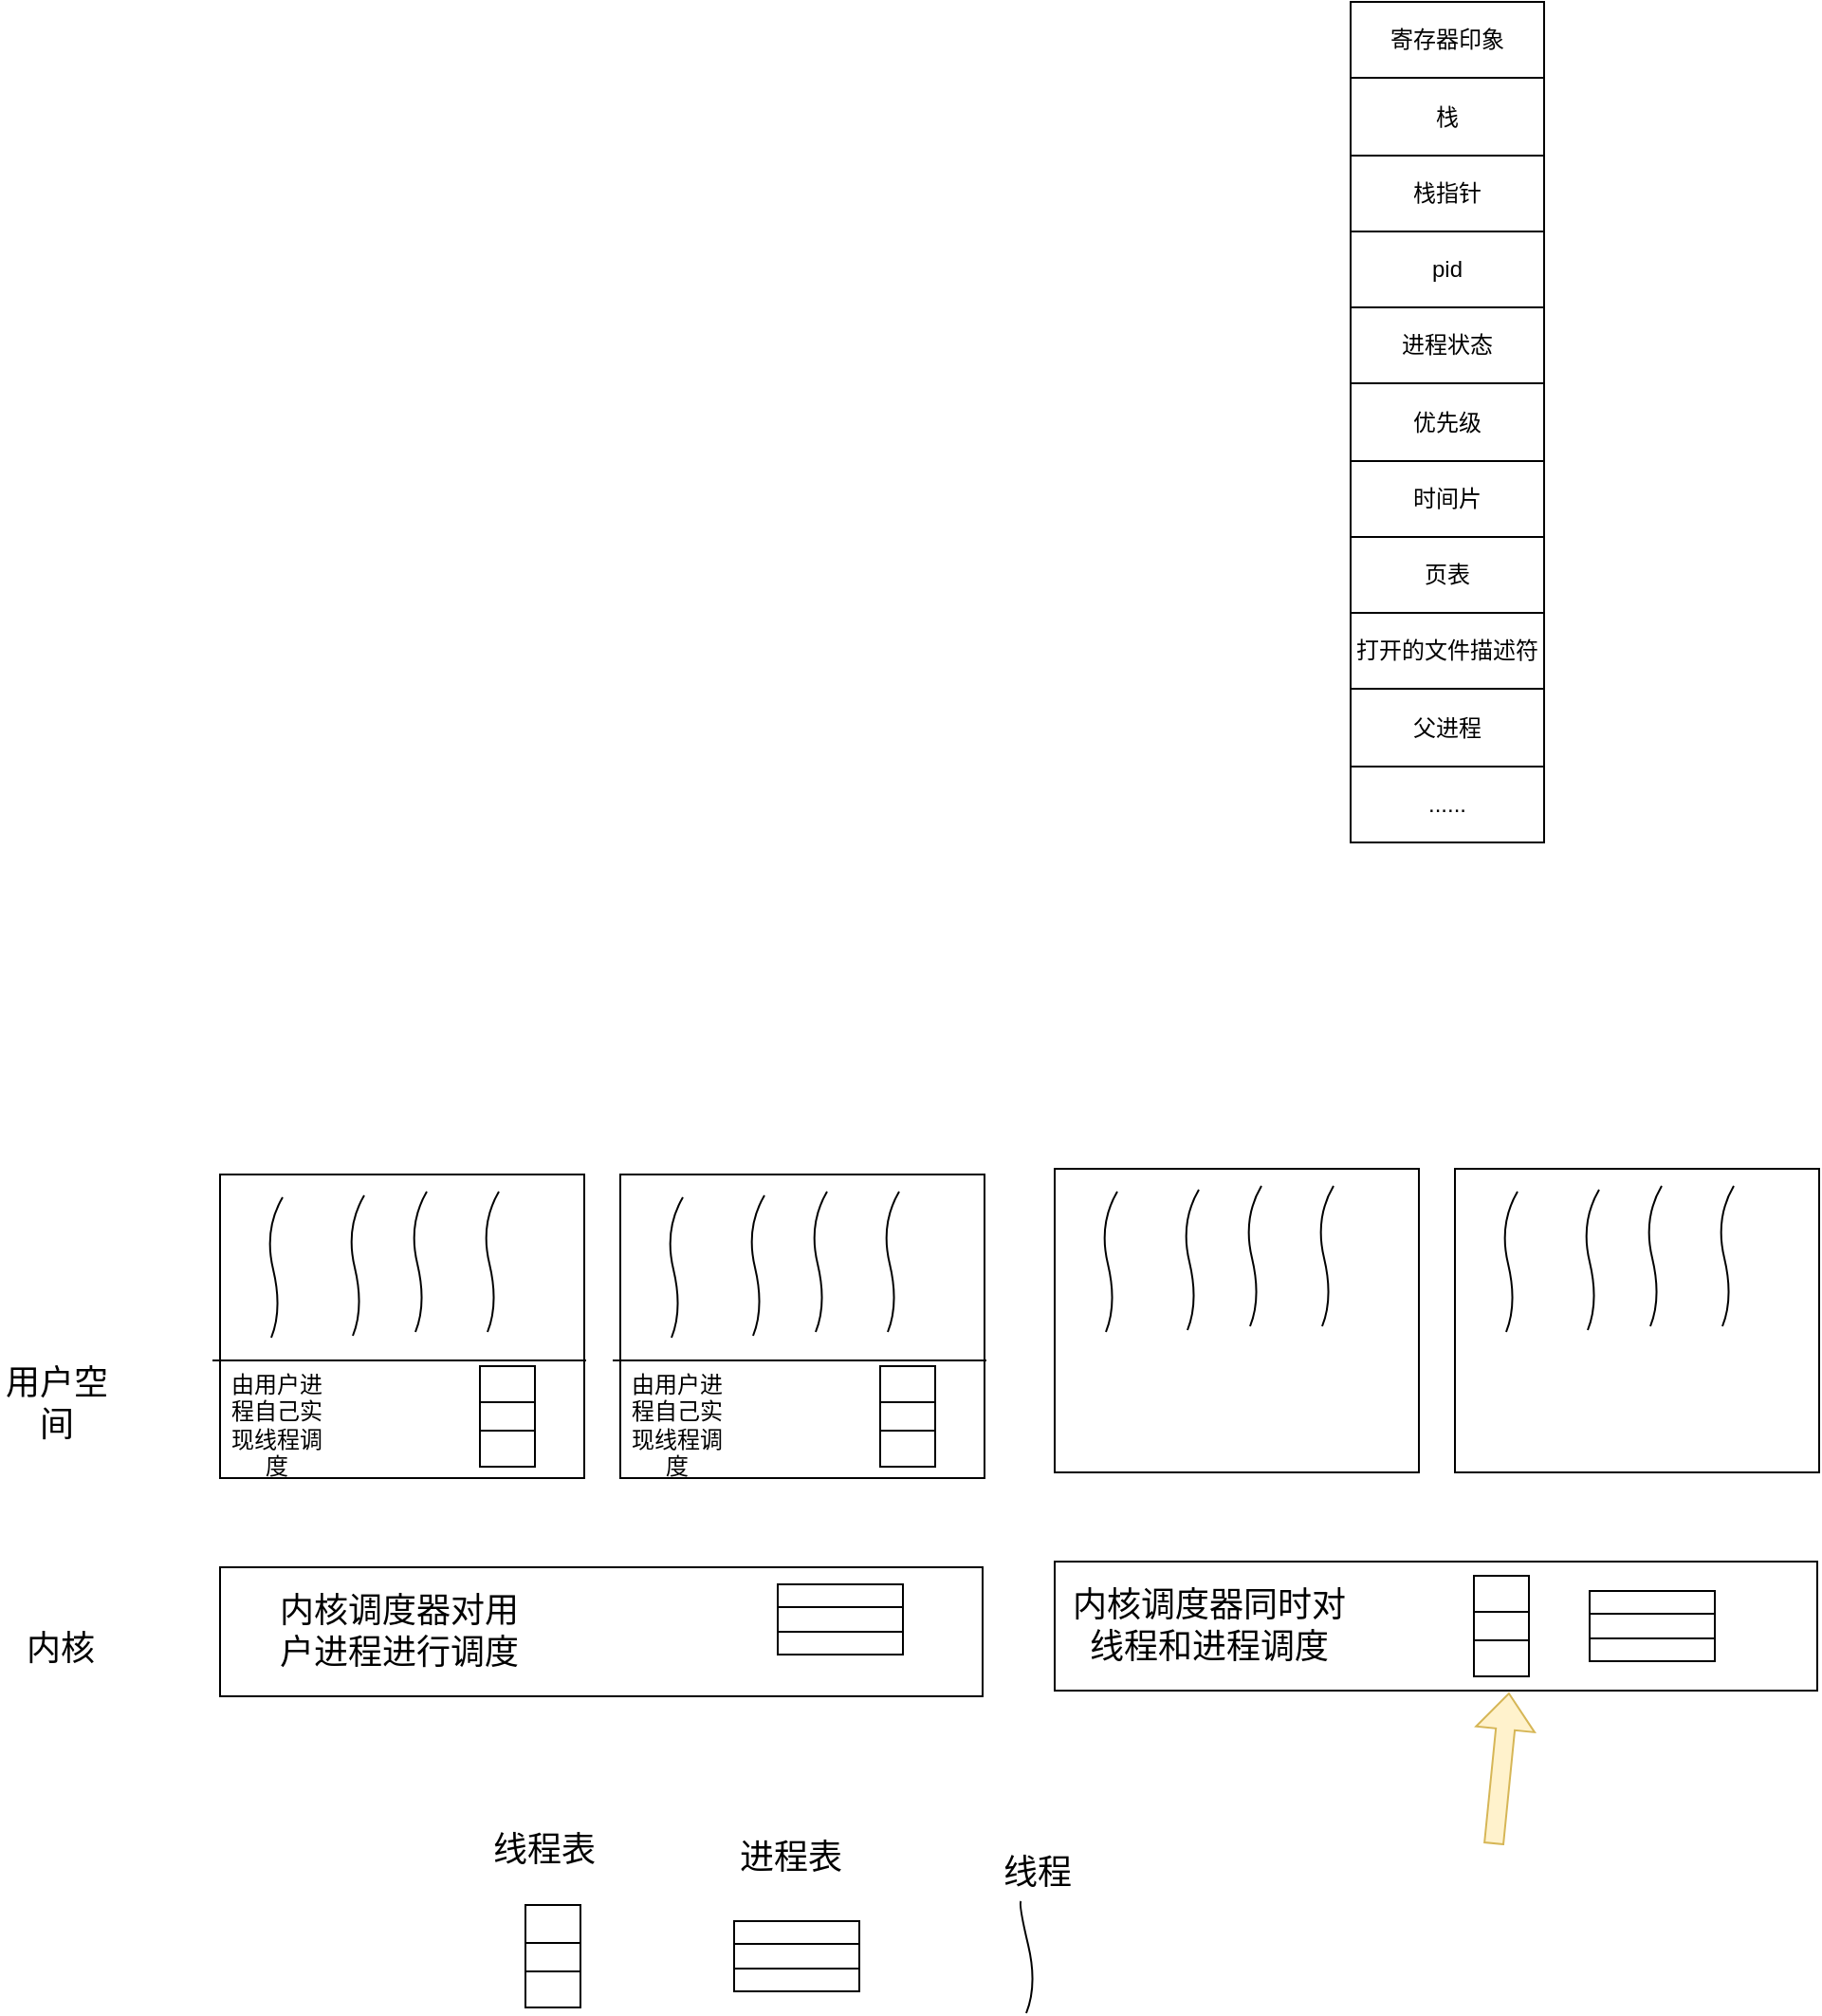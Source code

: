 <mxfile version="18.0.1" type="github">
  <diagram id="lRPkM05fjYoQ5o-PED4z" name="Page-1">
    <mxGraphModel dx="1260" dy="1273" grid="0" gridSize="10" guides="1" tooltips="1" connect="1" arrows="1" fold="1" page="0" pageScale="1" pageWidth="827" pageHeight="1169" math="0" shadow="0">
      <root>
        <mxCell id="0" />
        <mxCell id="1" parent="0" />
        <mxCell id="RyzZUg8OiSw5kfhimH24-1" value="" style="shape=table;startSize=0;container=1;collapsible=0;childLayout=tableLayout;" vertex="1" parent="1">
          <mxGeometry x="626" y="-462" width="102" height="443" as="geometry" />
        </mxCell>
        <mxCell id="RyzZUg8OiSw5kfhimH24-2" value="" style="shape=tableRow;horizontal=0;startSize=0;swimlaneHead=0;swimlaneBody=0;top=0;left=0;bottom=0;right=0;collapsible=0;dropTarget=0;fillColor=none;points=[[0,0.5],[1,0.5]];portConstraint=eastwest;" vertex="1" parent="RyzZUg8OiSw5kfhimH24-1">
          <mxGeometry width="102" height="40" as="geometry" />
        </mxCell>
        <mxCell id="RyzZUg8OiSw5kfhimH24-3" value="寄存器印象" style="shape=partialRectangle;html=1;whiteSpace=wrap;connectable=0;overflow=hidden;fillColor=none;top=0;left=0;bottom=0;right=0;pointerEvents=1;" vertex="1" parent="RyzZUg8OiSw5kfhimH24-2">
          <mxGeometry width="102" height="40" as="geometry">
            <mxRectangle width="102" height="40" as="alternateBounds" />
          </mxGeometry>
        </mxCell>
        <mxCell id="RyzZUg8OiSw5kfhimH24-4" value="" style="shape=tableRow;horizontal=0;startSize=0;swimlaneHead=0;swimlaneBody=0;top=0;left=0;bottom=0;right=0;collapsible=0;dropTarget=0;fillColor=none;points=[[0,0.5],[1,0.5]];portConstraint=eastwest;" vertex="1" parent="RyzZUg8OiSw5kfhimH24-1">
          <mxGeometry y="40" width="102" height="41" as="geometry" />
        </mxCell>
        <mxCell id="RyzZUg8OiSw5kfhimH24-5" value="栈" style="shape=partialRectangle;html=1;whiteSpace=wrap;connectable=0;overflow=hidden;fillColor=none;top=0;left=0;bottom=0;right=0;pointerEvents=1;" vertex="1" parent="RyzZUg8OiSw5kfhimH24-4">
          <mxGeometry width="102" height="41" as="geometry">
            <mxRectangle width="102" height="41" as="alternateBounds" />
          </mxGeometry>
        </mxCell>
        <mxCell id="RyzZUg8OiSw5kfhimH24-6" value="" style="shape=tableRow;horizontal=0;startSize=0;swimlaneHead=0;swimlaneBody=0;top=0;left=0;bottom=0;right=0;collapsible=0;dropTarget=0;fillColor=none;points=[[0,0.5],[1,0.5]];portConstraint=eastwest;" vertex="1" parent="RyzZUg8OiSw5kfhimH24-1">
          <mxGeometry y="81" width="102" height="40" as="geometry" />
        </mxCell>
        <mxCell id="RyzZUg8OiSw5kfhimH24-7" value="栈指针" style="shape=partialRectangle;html=1;whiteSpace=wrap;connectable=0;overflow=hidden;fillColor=none;top=0;left=0;bottom=0;right=0;pointerEvents=1;" vertex="1" parent="RyzZUg8OiSw5kfhimH24-6">
          <mxGeometry width="102" height="40" as="geometry">
            <mxRectangle width="102" height="40" as="alternateBounds" />
          </mxGeometry>
        </mxCell>
        <mxCell id="RyzZUg8OiSw5kfhimH24-8" value="" style="shape=tableRow;horizontal=0;startSize=0;swimlaneHead=0;swimlaneBody=0;top=0;left=0;bottom=0;right=0;collapsible=0;dropTarget=0;fillColor=none;points=[[0,0.5],[1,0.5]];portConstraint=eastwest;" vertex="1" parent="RyzZUg8OiSw5kfhimH24-1">
          <mxGeometry y="121" width="102" height="40" as="geometry" />
        </mxCell>
        <mxCell id="RyzZUg8OiSw5kfhimH24-9" value="pid" style="shape=partialRectangle;html=1;whiteSpace=wrap;connectable=0;overflow=hidden;fillColor=none;top=0;left=0;bottom=0;right=0;pointerEvents=1;" vertex="1" parent="RyzZUg8OiSw5kfhimH24-8">
          <mxGeometry width="102" height="40" as="geometry">
            <mxRectangle width="102" height="40" as="alternateBounds" />
          </mxGeometry>
        </mxCell>
        <mxCell id="RyzZUg8OiSw5kfhimH24-10" value="" style="shape=tableRow;horizontal=0;startSize=0;swimlaneHead=0;swimlaneBody=0;top=0;left=0;bottom=0;right=0;collapsible=0;dropTarget=0;fillColor=none;points=[[0,0.5],[1,0.5]];portConstraint=eastwest;" vertex="1" parent="RyzZUg8OiSw5kfhimH24-1">
          <mxGeometry y="161" width="102" height="40" as="geometry" />
        </mxCell>
        <mxCell id="RyzZUg8OiSw5kfhimH24-11" value="进程状态" style="shape=partialRectangle;html=1;whiteSpace=wrap;connectable=0;overflow=hidden;fillColor=none;top=0;left=0;bottom=0;right=0;pointerEvents=1;" vertex="1" parent="RyzZUg8OiSw5kfhimH24-10">
          <mxGeometry width="102" height="40" as="geometry">
            <mxRectangle width="102" height="40" as="alternateBounds" />
          </mxGeometry>
        </mxCell>
        <mxCell id="RyzZUg8OiSw5kfhimH24-12" value="" style="shape=tableRow;horizontal=0;startSize=0;swimlaneHead=0;swimlaneBody=0;top=0;left=0;bottom=0;right=0;collapsible=0;dropTarget=0;fillColor=none;points=[[0,0.5],[1,0.5]];portConstraint=eastwest;" vertex="1" parent="RyzZUg8OiSw5kfhimH24-1">
          <mxGeometry y="201" width="102" height="41" as="geometry" />
        </mxCell>
        <mxCell id="RyzZUg8OiSw5kfhimH24-13" value="优先级" style="shape=partialRectangle;html=1;whiteSpace=wrap;connectable=0;overflow=hidden;fillColor=none;top=0;left=0;bottom=0;right=0;pointerEvents=1;" vertex="1" parent="RyzZUg8OiSw5kfhimH24-12">
          <mxGeometry width="102" height="41" as="geometry">
            <mxRectangle width="102" height="41" as="alternateBounds" />
          </mxGeometry>
        </mxCell>
        <mxCell id="RyzZUg8OiSw5kfhimH24-14" value="" style="shape=tableRow;horizontal=0;startSize=0;swimlaneHead=0;swimlaneBody=0;top=0;left=0;bottom=0;right=0;collapsible=0;dropTarget=0;fillColor=none;points=[[0,0.5],[1,0.5]];portConstraint=eastwest;" vertex="1" parent="RyzZUg8OiSw5kfhimH24-1">
          <mxGeometry y="242" width="102" height="40" as="geometry" />
        </mxCell>
        <mxCell id="RyzZUg8OiSw5kfhimH24-15" value="时间片" style="shape=partialRectangle;html=1;whiteSpace=wrap;connectable=0;overflow=hidden;fillColor=none;top=0;left=0;bottom=0;right=0;pointerEvents=1;" vertex="1" parent="RyzZUg8OiSw5kfhimH24-14">
          <mxGeometry width="102" height="40" as="geometry">
            <mxRectangle width="102" height="40" as="alternateBounds" />
          </mxGeometry>
        </mxCell>
        <mxCell id="RyzZUg8OiSw5kfhimH24-16" value="" style="shape=tableRow;horizontal=0;startSize=0;swimlaneHead=0;swimlaneBody=0;top=0;left=0;bottom=0;right=0;collapsible=0;dropTarget=0;fillColor=none;points=[[0,0.5],[1,0.5]];portConstraint=eastwest;" vertex="1" parent="RyzZUg8OiSw5kfhimH24-1">
          <mxGeometry y="282" width="102" height="40" as="geometry" />
        </mxCell>
        <mxCell id="RyzZUg8OiSw5kfhimH24-17" value="页表" style="shape=partialRectangle;html=1;whiteSpace=wrap;connectable=0;overflow=hidden;fillColor=none;top=0;left=0;bottom=0;right=0;pointerEvents=1;" vertex="1" parent="RyzZUg8OiSw5kfhimH24-16">
          <mxGeometry width="102" height="40" as="geometry">
            <mxRectangle width="102" height="40" as="alternateBounds" />
          </mxGeometry>
        </mxCell>
        <mxCell id="RyzZUg8OiSw5kfhimH24-18" value="" style="shape=tableRow;horizontal=0;startSize=0;swimlaneHead=0;swimlaneBody=0;top=0;left=0;bottom=0;right=0;collapsible=0;dropTarget=0;fillColor=none;points=[[0,0.5],[1,0.5]];portConstraint=eastwest;" vertex="1" parent="RyzZUg8OiSw5kfhimH24-1">
          <mxGeometry y="322" width="102" height="40" as="geometry" />
        </mxCell>
        <mxCell id="RyzZUg8OiSw5kfhimH24-19" value="打开的文件描述符" style="shape=partialRectangle;html=1;whiteSpace=wrap;connectable=0;overflow=hidden;fillColor=none;top=0;left=0;bottom=0;right=0;pointerEvents=1;" vertex="1" parent="RyzZUg8OiSw5kfhimH24-18">
          <mxGeometry width="102" height="40" as="geometry">
            <mxRectangle width="102" height="40" as="alternateBounds" />
          </mxGeometry>
        </mxCell>
        <mxCell id="RyzZUg8OiSw5kfhimH24-20" value="" style="shape=tableRow;horizontal=0;startSize=0;swimlaneHead=0;swimlaneBody=0;top=0;left=0;bottom=0;right=0;collapsible=0;dropTarget=0;fillColor=none;points=[[0,0.5],[1,0.5]];portConstraint=eastwest;" vertex="1" parent="RyzZUg8OiSw5kfhimH24-1">
          <mxGeometry y="362" width="102" height="41" as="geometry" />
        </mxCell>
        <mxCell id="RyzZUg8OiSw5kfhimH24-21" value="父进程" style="shape=partialRectangle;html=1;whiteSpace=wrap;connectable=0;overflow=hidden;fillColor=none;top=0;left=0;bottom=0;right=0;pointerEvents=1;" vertex="1" parent="RyzZUg8OiSw5kfhimH24-20">
          <mxGeometry width="102" height="41" as="geometry">
            <mxRectangle width="102" height="41" as="alternateBounds" />
          </mxGeometry>
        </mxCell>
        <mxCell id="RyzZUg8OiSw5kfhimH24-22" value="" style="shape=tableRow;horizontal=0;startSize=0;swimlaneHead=0;swimlaneBody=0;top=0;left=0;bottom=0;right=0;collapsible=0;dropTarget=0;fillColor=none;points=[[0,0.5],[1,0.5]];portConstraint=eastwest;" vertex="1" parent="RyzZUg8OiSw5kfhimH24-1">
          <mxGeometry y="403" width="102" height="40" as="geometry" />
        </mxCell>
        <mxCell id="RyzZUg8OiSw5kfhimH24-23" value="......" style="shape=partialRectangle;html=1;whiteSpace=wrap;connectable=0;overflow=hidden;fillColor=none;top=0;left=0;bottom=0;right=0;pointerEvents=1;" vertex="1" parent="RyzZUg8OiSw5kfhimH24-22">
          <mxGeometry width="102" height="40" as="geometry">
            <mxRectangle width="102" height="40" as="alternateBounds" />
          </mxGeometry>
        </mxCell>
        <mxCell id="RyzZUg8OiSw5kfhimH24-24" value="" style="rounded=0;whiteSpace=wrap;html=1;" vertex="1" parent="1">
          <mxGeometry x="30" y="156" width="192" height="160" as="geometry" />
        </mxCell>
        <mxCell id="RyzZUg8OiSw5kfhimH24-25" value="" style="endArrow=none;html=1;rounded=0;" edge="1" parent="1">
          <mxGeometry width="50" height="50" relative="1" as="geometry">
            <mxPoint x="26" y="254" as="sourcePoint" />
            <mxPoint x="223" y="254" as="targetPoint" />
          </mxGeometry>
        </mxCell>
        <mxCell id="RyzZUg8OiSw5kfhimH24-26" value="由用户进程自己实现线程调度" style="text;html=1;strokeColor=none;fillColor=none;align=center;verticalAlign=middle;whiteSpace=wrap;rounded=0;" vertex="1" parent="1">
          <mxGeometry x="30" y="273" width="60" height="30" as="geometry" />
        </mxCell>
        <mxCell id="RyzZUg8OiSw5kfhimH24-27" value="" style="shape=table;startSize=0;container=1;collapsible=0;childLayout=tableLayout;" vertex="1" parent="1">
          <mxGeometry x="167" y="257" width="29" height="53" as="geometry" />
        </mxCell>
        <mxCell id="RyzZUg8OiSw5kfhimH24-28" value="" style="shape=tableRow;horizontal=0;startSize=0;swimlaneHead=0;swimlaneBody=0;top=0;left=0;bottom=0;right=0;collapsible=0;dropTarget=0;fillColor=none;points=[[0,0.5],[1,0.5]];portConstraint=eastwest;" vertex="1" parent="RyzZUg8OiSw5kfhimH24-27">
          <mxGeometry width="29" height="19" as="geometry" />
        </mxCell>
        <mxCell id="RyzZUg8OiSw5kfhimH24-29" value="" style="shape=partialRectangle;html=1;whiteSpace=wrap;connectable=0;overflow=hidden;fillColor=none;top=0;left=0;bottom=0;right=0;pointerEvents=1;" vertex="1" parent="RyzZUg8OiSw5kfhimH24-28">
          <mxGeometry width="29" height="19" as="geometry">
            <mxRectangle width="29" height="19" as="alternateBounds" />
          </mxGeometry>
        </mxCell>
        <mxCell id="RyzZUg8OiSw5kfhimH24-30" value="" style="shape=tableRow;horizontal=0;startSize=0;swimlaneHead=0;swimlaneBody=0;top=0;left=0;bottom=0;right=0;collapsible=0;dropTarget=0;fillColor=none;points=[[0,0.5],[1,0.5]];portConstraint=eastwest;" vertex="1" parent="RyzZUg8OiSw5kfhimH24-27">
          <mxGeometry y="19" width="29" height="15" as="geometry" />
        </mxCell>
        <mxCell id="RyzZUg8OiSw5kfhimH24-31" value="" style="shape=partialRectangle;html=1;whiteSpace=wrap;connectable=0;overflow=hidden;fillColor=none;top=0;left=0;bottom=0;right=0;pointerEvents=1;" vertex="1" parent="RyzZUg8OiSw5kfhimH24-30">
          <mxGeometry width="29" height="15" as="geometry">
            <mxRectangle width="29" height="15" as="alternateBounds" />
          </mxGeometry>
        </mxCell>
        <mxCell id="RyzZUg8OiSw5kfhimH24-32" value="" style="shape=tableRow;horizontal=0;startSize=0;swimlaneHead=0;swimlaneBody=0;top=0;left=0;bottom=0;right=0;collapsible=0;dropTarget=0;fillColor=none;points=[[0,0.5],[1,0.5]];portConstraint=eastwest;" vertex="1" parent="RyzZUg8OiSw5kfhimH24-27">
          <mxGeometry y="34" width="29" height="19" as="geometry" />
        </mxCell>
        <mxCell id="RyzZUg8OiSw5kfhimH24-33" value="" style="shape=partialRectangle;html=1;whiteSpace=wrap;connectable=0;overflow=hidden;fillColor=none;top=0;left=0;bottom=0;right=0;pointerEvents=1;" vertex="1" parent="RyzZUg8OiSw5kfhimH24-32">
          <mxGeometry width="29" height="19" as="geometry">
            <mxRectangle width="29" height="19" as="alternateBounds" />
          </mxGeometry>
        </mxCell>
        <mxCell id="RyzZUg8OiSw5kfhimH24-34" value="" style="curved=1;endArrow=none;html=1;rounded=0;endFill=0;" edge="1" parent="1">
          <mxGeometry width="50" height="50" relative="1" as="geometry">
            <mxPoint x="57" y="242" as="sourcePoint" />
            <mxPoint x="63" y="168" as="targetPoint" />
            <Array as="points">
              <mxPoint x="63" y="227" />
              <mxPoint x="53" y="185" />
            </Array>
          </mxGeometry>
        </mxCell>
        <mxCell id="RyzZUg8OiSw5kfhimH24-35" value="" style="curved=1;endArrow=none;html=1;rounded=0;endFill=0;" edge="1" parent="1">
          <mxGeometry width="50" height="50" relative="1" as="geometry">
            <mxPoint x="100" y="241" as="sourcePoint" />
            <mxPoint x="106" y="167" as="targetPoint" />
            <Array as="points">
              <mxPoint x="106" y="226" />
              <mxPoint x="96" y="184" />
            </Array>
          </mxGeometry>
        </mxCell>
        <mxCell id="RyzZUg8OiSw5kfhimH24-40" value="" style="curved=1;endArrow=none;html=1;rounded=0;endFill=0;" edge="1" parent="1">
          <mxGeometry width="50" height="50" relative="1" as="geometry">
            <mxPoint x="133" y="239" as="sourcePoint" />
            <mxPoint x="139" y="165" as="targetPoint" />
            <Array as="points">
              <mxPoint x="139" y="224" />
              <mxPoint x="129" y="182" />
            </Array>
          </mxGeometry>
        </mxCell>
        <mxCell id="RyzZUg8OiSw5kfhimH24-42" value="" style="curved=1;endArrow=none;html=1;rounded=0;endFill=0;" edge="1" parent="1">
          <mxGeometry width="50" height="50" relative="1" as="geometry">
            <mxPoint x="171" y="239" as="sourcePoint" />
            <mxPoint x="177" y="165" as="targetPoint" />
            <Array as="points">
              <mxPoint x="177" y="224" />
              <mxPoint x="167" y="182" />
            </Array>
          </mxGeometry>
        </mxCell>
        <mxCell id="RyzZUg8OiSw5kfhimH24-43" value="" style="rounded=0;whiteSpace=wrap;html=1;" vertex="1" parent="1">
          <mxGeometry x="241" y="156" width="192" height="160" as="geometry" />
        </mxCell>
        <mxCell id="RyzZUg8OiSw5kfhimH24-44" value="" style="endArrow=none;html=1;rounded=0;" edge="1" parent="1">
          <mxGeometry width="50" height="50" relative="1" as="geometry">
            <mxPoint x="237" y="254" as="sourcePoint" />
            <mxPoint x="434" y="254" as="targetPoint" />
          </mxGeometry>
        </mxCell>
        <mxCell id="RyzZUg8OiSw5kfhimH24-45" value="由用户进程自己实现线程调度" style="text;html=1;strokeColor=none;fillColor=none;align=center;verticalAlign=middle;whiteSpace=wrap;rounded=0;" vertex="1" parent="1">
          <mxGeometry x="241" y="273" width="60" height="30" as="geometry" />
        </mxCell>
        <mxCell id="RyzZUg8OiSw5kfhimH24-46" value="" style="shape=table;startSize=0;container=1;collapsible=0;childLayout=tableLayout;" vertex="1" parent="1">
          <mxGeometry x="378" y="257" width="29" height="53" as="geometry" />
        </mxCell>
        <mxCell id="RyzZUg8OiSw5kfhimH24-47" value="" style="shape=tableRow;horizontal=0;startSize=0;swimlaneHead=0;swimlaneBody=0;top=0;left=0;bottom=0;right=0;collapsible=0;dropTarget=0;fillColor=none;points=[[0,0.5],[1,0.5]];portConstraint=eastwest;" vertex="1" parent="RyzZUg8OiSw5kfhimH24-46">
          <mxGeometry width="29" height="19" as="geometry" />
        </mxCell>
        <mxCell id="RyzZUg8OiSw5kfhimH24-48" value="" style="shape=partialRectangle;html=1;whiteSpace=wrap;connectable=0;overflow=hidden;fillColor=none;top=0;left=0;bottom=0;right=0;pointerEvents=1;" vertex="1" parent="RyzZUg8OiSw5kfhimH24-47">
          <mxGeometry width="29" height="19" as="geometry">
            <mxRectangle width="29" height="19" as="alternateBounds" />
          </mxGeometry>
        </mxCell>
        <mxCell id="RyzZUg8OiSw5kfhimH24-49" value="" style="shape=tableRow;horizontal=0;startSize=0;swimlaneHead=0;swimlaneBody=0;top=0;left=0;bottom=0;right=0;collapsible=0;dropTarget=0;fillColor=none;points=[[0,0.5],[1,0.5]];portConstraint=eastwest;" vertex="1" parent="RyzZUg8OiSw5kfhimH24-46">
          <mxGeometry y="19" width="29" height="15" as="geometry" />
        </mxCell>
        <mxCell id="RyzZUg8OiSw5kfhimH24-50" value="" style="shape=partialRectangle;html=1;whiteSpace=wrap;connectable=0;overflow=hidden;fillColor=none;top=0;left=0;bottom=0;right=0;pointerEvents=1;" vertex="1" parent="RyzZUg8OiSw5kfhimH24-49">
          <mxGeometry width="29" height="15" as="geometry">
            <mxRectangle width="29" height="15" as="alternateBounds" />
          </mxGeometry>
        </mxCell>
        <mxCell id="RyzZUg8OiSw5kfhimH24-51" value="" style="shape=tableRow;horizontal=0;startSize=0;swimlaneHead=0;swimlaneBody=0;top=0;left=0;bottom=0;right=0;collapsible=0;dropTarget=0;fillColor=none;points=[[0,0.5],[1,0.5]];portConstraint=eastwest;" vertex="1" parent="RyzZUg8OiSw5kfhimH24-46">
          <mxGeometry y="34" width="29" height="19" as="geometry" />
        </mxCell>
        <mxCell id="RyzZUg8OiSw5kfhimH24-52" value="" style="shape=partialRectangle;html=1;whiteSpace=wrap;connectable=0;overflow=hidden;fillColor=none;top=0;left=0;bottom=0;right=0;pointerEvents=1;" vertex="1" parent="RyzZUg8OiSw5kfhimH24-51">
          <mxGeometry width="29" height="19" as="geometry">
            <mxRectangle width="29" height="19" as="alternateBounds" />
          </mxGeometry>
        </mxCell>
        <mxCell id="RyzZUg8OiSw5kfhimH24-53" value="" style="curved=1;endArrow=none;html=1;rounded=0;endFill=0;" edge="1" parent="1">
          <mxGeometry width="50" height="50" relative="1" as="geometry">
            <mxPoint x="268" y="242" as="sourcePoint" />
            <mxPoint x="274" y="168" as="targetPoint" />
            <Array as="points">
              <mxPoint x="274" y="227" />
              <mxPoint x="264" y="185" />
            </Array>
          </mxGeometry>
        </mxCell>
        <mxCell id="RyzZUg8OiSw5kfhimH24-54" value="" style="curved=1;endArrow=none;html=1;rounded=0;endFill=0;" edge="1" parent="1">
          <mxGeometry width="50" height="50" relative="1" as="geometry">
            <mxPoint x="311" y="241" as="sourcePoint" />
            <mxPoint x="317" y="167" as="targetPoint" />
            <Array as="points">
              <mxPoint x="317" y="226" />
              <mxPoint x="307" y="184" />
            </Array>
          </mxGeometry>
        </mxCell>
        <mxCell id="RyzZUg8OiSw5kfhimH24-55" value="" style="curved=1;endArrow=none;html=1;rounded=0;endFill=0;" edge="1" parent="1">
          <mxGeometry width="50" height="50" relative="1" as="geometry">
            <mxPoint x="344" y="239" as="sourcePoint" />
            <mxPoint x="350" y="165" as="targetPoint" />
            <Array as="points">
              <mxPoint x="350" y="224" />
              <mxPoint x="340" y="182" />
            </Array>
          </mxGeometry>
        </mxCell>
        <mxCell id="RyzZUg8OiSw5kfhimH24-56" value="" style="curved=1;endArrow=none;html=1;rounded=0;endFill=0;" edge="1" parent="1">
          <mxGeometry width="50" height="50" relative="1" as="geometry">
            <mxPoint x="382" y="239" as="sourcePoint" />
            <mxPoint x="388" y="165" as="targetPoint" />
            <Array as="points">
              <mxPoint x="388" y="224" />
              <mxPoint x="378" y="182" />
            </Array>
          </mxGeometry>
        </mxCell>
        <mxCell id="RyzZUg8OiSw5kfhimH24-57" value="" style="rounded=0;whiteSpace=wrap;html=1;" vertex="1" parent="1">
          <mxGeometry x="30" y="363" width="402" height="68" as="geometry" />
        </mxCell>
        <mxCell id="RyzZUg8OiSw5kfhimH24-58" value="&lt;font style=&quot;font-size: 18px;&quot;&gt;内核调度器对用户进程进行调度&lt;/font&gt;" style="text;html=1;strokeColor=none;fillColor=none;align=center;verticalAlign=middle;whiteSpace=wrap;rounded=0;" vertex="1" parent="1">
          <mxGeometry x="58" y="387.5" width="133" height="19" as="geometry" />
        </mxCell>
        <mxCell id="RyzZUg8OiSw5kfhimH24-59" value="" style="shape=table;startSize=0;container=1;collapsible=0;childLayout=tableLayout;fontSize=14;" vertex="1" parent="1">
          <mxGeometry x="301" y="549.5" width="66" height="37" as="geometry" />
        </mxCell>
        <mxCell id="RyzZUg8OiSw5kfhimH24-60" value="" style="shape=tableRow;horizontal=0;startSize=0;swimlaneHead=0;swimlaneBody=0;top=0;left=0;bottom=0;right=0;collapsible=0;dropTarget=0;fillColor=none;points=[[0,0.5],[1,0.5]];portConstraint=eastwest;fontSize=14;" vertex="1" parent="RyzZUg8OiSw5kfhimH24-59">
          <mxGeometry width="66" height="12" as="geometry" />
        </mxCell>
        <mxCell id="RyzZUg8OiSw5kfhimH24-61" value="" style="shape=partialRectangle;html=1;whiteSpace=wrap;connectable=0;overflow=hidden;fillColor=none;top=0;left=0;bottom=0;right=0;pointerEvents=1;fontSize=14;" vertex="1" parent="RyzZUg8OiSw5kfhimH24-60">
          <mxGeometry width="66" height="12" as="geometry">
            <mxRectangle width="66" height="12" as="alternateBounds" />
          </mxGeometry>
        </mxCell>
        <mxCell id="RyzZUg8OiSw5kfhimH24-62" value="" style="shape=tableRow;horizontal=0;startSize=0;swimlaneHead=0;swimlaneBody=0;top=0;left=0;bottom=0;right=0;collapsible=0;dropTarget=0;fillColor=none;points=[[0,0.5],[1,0.5]];portConstraint=eastwest;fontSize=14;" vertex="1" parent="RyzZUg8OiSw5kfhimH24-59">
          <mxGeometry y="12" width="66" height="13" as="geometry" />
        </mxCell>
        <mxCell id="RyzZUg8OiSw5kfhimH24-63" value="" style="shape=partialRectangle;html=1;whiteSpace=wrap;connectable=0;overflow=hidden;fillColor=none;top=0;left=0;bottom=0;right=0;pointerEvents=1;fontSize=14;" vertex="1" parent="RyzZUg8OiSw5kfhimH24-62">
          <mxGeometry width="66" height="13" as="geometry">
            <mxRectangle width="66" height="13" as="alternateBounds" />
          </mxGeometry>
        </mxCell>
        <mxCell id="RyzZUg8OiSw5kfhimH24-64" value="" style="shape=tableRow;horizontal=0;startSize=0;swimlaneHead=0;swimlaneBody=0;top=0;left=0;bottom=0;right=0;collapsible=0;dropTarget=0;fillColor=none;points=[[0,0.5],[1,0.5]];portConstraint=eastwest;fontSize=14;" vertex="1" parent="RyzZUg8OiSw5kfhimH24-59">
          <mxGeometry y="25" width="66" height="12" as="geometry" />
        </mxCell>
        <mxCell id="RyzZUg8OiSw5kfhimH24-65" value="" style="shape=partialRectangle;html=1;whiteSpace=wrap;connectable=0;overflow=hidden;fillColor=none;top=0;left=0;bottom=0;right=0;pointerEvents=1;fontSize=14;" vertex="1" parent="RyzZUg8OiSw5kfhimH24-64">
          <mxGeometry width="66" height="12" as="geometry">
            <mxRectangle width="66" height="12" as="alternateBounds" />
          </mxGeometry>
        </mxCell>
        <mxCell id="RyzZUg8OiSw5kfhimH24-74" value="" style="rounded=0;whiteSpace=wrap;html=1;" vertex="1" parent="1">
          <mxGeometry x="470" y="153" width="192" height="160" as="geometry" />
        </mxCell>
        <mxCell id="RyzZUg8OiSw5kfhimH24-84" value="" style="curved=1;endArrow=none;html=1;rounded=0;endFill=0;" edge="1" parent="1">
          <mxGeometry width="50" height="50" relative="1" as="geometry">
            <mxPoint x="497" y="239" as="sourcePoint" />
            <mxPoint x="503" y="165" as="targetPoint" />
            <Array as="points">
              <mxPoint x="503" y="224" />
              <mxPoint x="493" y="182" />
            </Array>
          </mxGeometry>
        </mxCell>
        <mxCell id="RyzZUg8OiSw5kfhimH24-85" value="" style="curved=1;endArrow=none;html=1;rounded=0;endFill=0;" edge="1" parent="1">
          <mxGeometry width="50" height="50" relative="1" as="geometry">
            <mxPoint x="540" y="238" as="sourcePoint" />
            <mxPoint x="546" y="164" as="targetPoint" />
            <Array as="points">
              <mxPoint x="546" y="223" />
              <mxPoint x="536" y="181" />
            </Array>
          </mxGeometry>
        </mxCell>
        <mxCell id="RyzZUg8OiSw5kfhimH24-86" value="" style="curved=1;endArrow=none;html=1;rounded=0;endFill=0;" edge="1" parent="1">
          <mxGeometry width="50" height="50" relative="1" as="geometry">
            <mxPoint x="573" y="236.0" as="sourcePoint" />
            <mxPoint x="579" y="162" as="targetPoint" />
            <Array as="points">
              <mxPoint x="579" y="221" />
              <mxPoint x="569" y="179" />
            </Array>
          </mxGeometry>
        </mxCell>
        <mxCell id="RyzZUg8OiSw5kfhimH24-87" value="" style="curved=1;endArrow=none;html=1;rounded=0;endFill=0;" edge="1" parent="1">
          <mxGeometry width="50" height="50" relative="1" as="geometry">
            <mxPoint x="611" y="236.0" as="sourcePoint" />
            <mxPoint x="617" y="162" as="targetPoint" />
            <Array as="points">
              <mxPoint x="617" y="221" />
              <mxPoint x="607" y="179" />
            </Array>
          </mxGeometry>
        </mxCell>
        <mxCell id="RyzZUg8OiSw5kfhimH24-88" value="" style="rounded=0;whiteSpace=wrap;html=1;" vertex="1" parent="1">
          <mxGeometry x="681" y="153" width="192" height="160" as="geometry" />
        </mxCell>
        <mxCell id="RyzZUg8OiSw5kfhimH24-98" value="" style="curved=1;endArrow=none;html=1;rounded=0;endFill=0;" edge="1" parent="1">
          <mxGeometry width="50" height="50" relative="1" as="geometry">
            <mxPoint x="708" y="239" as="sourcePoint" />
            <mxPoint x="714" y="165" as="targetPoint" />
            <Array as="points">
              <mxPoint x="714" y="224" />
              <mxPoint x="704" y="182" />
            </Array>
          </mxGeometry>
        </mxCell>
        <mxCell id="RyzZUg8OiSw5kfhimH24-99" value="" style="curved=1;endArrow=none;html=1;rounded=0;endFill=0;" edge="1" parent="1">
          <mxGeometry width="50" height="50" relative="1" as="geometry">
            <mxPoint x="751" y="238" as="sourcePoint" />
            <mxPoint x="757" y="164" as="targetPoint" />
            <Array as="points">
              <mxPoint x="757" y="223" />
              <mxPoint x="747" y="181" />
            </Array>
          </mxGeometry>
        </mxCell>
        <mxCell id="RyzZUg8OiSw5kfhimH24-100" value="" style="curved=1;endArrow=none;html=1;rounded=0;endFill=0;" edge="1" parent="1">
          <mxGeometry width="50" height="50" relative="1" as="geometry">
            <mxPoint x="784" y="236.0" as="sourcePoint" />
            <mxPoint x="790" y="162" as="targetPoint" />
            <Array as="points">
              <mxPoint x="790" y="221" />
              <mxPoint x="780" y="179" />
            </Array>
          </mxGeometry>
        </mxCell>
        <mxCell id="RyzZUg8OiSw5kfhimH24-101" value="" style="curved=1;endArrow=none;html=1;rounded=0;endFill=0;" edge="1" parent="1">
          <mxGeometry width="50" height="50" relative="1" as="geometry">
            <mxPoint x="822" y="236.0" as="sourcePoint" />
            <mxPoint x="828" y="162" as="targetPoint" />
            <Array as="points">
              <mxPoint x="828" y="221" />
              <mxPoint x="818" y="179" />
            </Array>
          </mxGeometry>
        </mxCell>
        <mxCell id="RyzZUg8OiSw5kfhimH24-102" value="" style="rounded=0;whiteSpace=wrap;html=1;" vertex="1" parent="1">
          <mxGeometry x="470" y="360" width="402" height="68" as="geometry" />
        </mxCell>
        <mxCell id="RyzZUg8OiSw5kfhimH24-103" value="&lt;font style=&quot;font-size: 18px;&quot;&gt;内核调度器同时对线程和进程调度&lt;/font&gt;" style="text;html=1;strokeColor=none;fillColor=none;align=center;verticalAlign=middle;whiteSpace=wrap;rounded=0;" vertex="1" parent="1">
          <mxGeometry x="477" y="384.5" width="149" height="19" as="geometry" />
        </mxCell>
        <mxCell id="RyzZUg8OiSw5kfhimH24-104" value="" style="shape=table;startSize=0;container=1;collapsible=0;childLayout=tableLayout;fontSize=14;" vertex="1" parent="1">
          <mxGeometry x="752" y="375.5" width="66" height="37" as="geometry" />
        </mxCell>
        <mxCell id="RyzZUg8OiSw5kfhimH24-105" value="" style="shape=tableRow;horizontal=0;startSize=0;swimlaneHead=0;swimlaneBody=0;top=0;left=0;bottom=0;right=0;collapsible=0;dropTarget=0;fillColor=none;points=[[0,0.5],[1,0.5]];portConstraint=eastwest;fontSize=14;" vertex="1" parent="RyzZUg8OiSw5kfhimH24-104">
          <mxGeometry width="66" height="12" as="geometry" />
        </mxCell>
        <mxCell id="RyzZUg8OiSw5kfhimH24-106" value="" style="shape=partialRectangle;html=1;whiteSpace=wrap;connectable=0;overflow=hidden;fillColor=none;top=0;left=0;bottom=0;right=0;pointerEvents=1;fontSize=14;" vertex="1" parent="RyzZUg8OiSw5kfhimH24-105">
          <mxGeometry width="66" height="12" as="geometry">
            <mxRectangle width="66" height="12" as="alternateBounds" />
          </mxGeometry>
        </mxCell>
        <mxCell id="RyzZUg8OiSw5kfhimH24-107" value="" style="shape=tableRow;horizontal=0;startSize=0;swimlaneHead=0;swimlaneBody=0;top=0;left=0;bottom=0;right=0;collapsible=0;dropTarget=0;fillColor=none;points=[[0,0.5],[1,0.5]];portConstraint=eastwest;fontSize=14;" vertex="1" parent="RyzZUg8OiSw5kfhimH24-104">
          <mxGeometry y="12" width="66" height="13" as="geometry" />
        </mxCell>
        <mxCell id="RyzZUg8OiSw5kfhimH24-108" value="" style="shape=partialRectangle;html=1;whiteSpace=wrap;connectable=0;overflow=hidden;fillColor=none;top=0;left=0;bottom=0;right=0;pointerEvents=1;fontSize=14;" vertex="1" parent="RyzZUg8OiSw5kfhimH24-107">
          <mxGeometry width="66" height="13" as="geometry">
            <mxRectangle width="66" height="13" as="alternateBounds" />
          </mxGeometry>
        </mxCell>
        <mxCell id="RyzZUg8OiSw5kfhimH24-109" value="" style="shape=tableRow;horizontal=0;startSize=0;swimlaneHead=0;swimlaneBody=0;top=0;left=0;bottom=0;right=0;collapsible=0;dropTarget=0;fillColor=none;points=[[0,0.5],[1,0.5]];portConstraint=eastwest;fontSize=14;" vertex="1" parent="RyzZUg8OiSw5kfhimH24-104">
          <mxGeometry y="25" width="66" height="12" as="geometry" />
        </mxCell>
        <mxCell id="RyzZUg8OiSw5kfhimH24-110" value="" style="shape=partialRectangle;html=1;whiteSpace=wrap;connectable=0;overflow=hidden;fillColor=none;top=0;left=0;bottom=0;right=0;pointerEvents=1;fontSize=14;" vertex="1" parent="RyzZUg8OiSw5kfhimH24-109">
          <mxGeometry width="66" height="12" as="geometry">
            <mxRectangle width="66" height="12" as="alternateBounds" />
          </mxGeometry>
        </mxCell>
        <mxCell id="RyzZUg8OiSw5kfhimH24-111" value="" style="shape=partialRectangle;html=1;whiteSpace=wrap;connectable=0;overflow=hidden;fillColor=none;top=0;left=0;bottom=0;right=0;pointerEvents=1;" vertex="1" parent="1">
          <mxGeometry x="388" y="286" width="29" height="15" as="geometry">
            <mxRectangle width="29" height="15" as="alternateBounds" />
          </mxGeometry>
        </mxCell>
        <mxCell id="RyzZUg8OiSw5kfhimH24-119" value="" style="shape=table;startSize=0;container=1;collapsible=0;childLayout=tableLayout;" vertex="1" parent="1">
          <mxGeometry x="691" y="367.5" width="29" height="53" as="geometry" />
        </mxCell>
        <mxCell id="RyzZUg8OiSw5kfhimH24-120" value="" style="shape=tableRow;horizontal=0;startSize=0;swimlaneHead=0;swimlaneBody=0;top=0;left=0;bottom=0;right=0;collapsible=0;dropTarget=0;fillColor=none;points=[[0,0.5],[1,0.5]];portConstraint=eastwest;" vertex="1" parent="RyzZUg8OiSw5kfhimH24-119">
          <mxGeometry width="29" height="19" as="geometry" />
        </mxCell>
        <mxCell id="RyzZUg8OiSw5kfhimH24-121" value="" style="shape=partialRectangle;html=1;whiteSpace=wrap;connectable=0;overflow=hidden;fillColor=none;top=0;left=0;bottom=0;right=0;pointerEvents=1;" vertex="1" parent="RyzZUg8OiSw5kfhimH24-120">
          <mxGeometry width="29" height="19" as="geometry">
            <mxRectangle width="29" height="19" as="alternateBounds" />
          </mxGeometry>
        </mxCell>
        <mxCell id="RyzZUg8OiSw5kfhimH24-122" value="" style="shape=tableRow;horizontal=0;startSize=0;swimlaneHead=0;swimlaneBody=0;top=0;left=0;bottom=0;right=0;collapsible=0;dropTarget=0;fillColor=none;points=[[0,0.5],[1,0.5]];portConstraint=eastwest;" vertex="1" parent="RyzZUg8OiSw5kfhimH24-119">
          <mxGeometry y="19" width="29" height="15" as="geometry" />
        </mxCell>
        <mxCell id="RyzZUg8OiSw5kfhimH24-123" value="" style="shape=partialRectangle;html=1;whiteSpace=wrap;connectable=0;overflow=hidden;fillColor=none;top=0;left=0;bottom=0;right=0;pointerEvents=1;" vertex="1" parent="RyzZUg8OiSw5kfhimH24-122">
          <mxGeometry width="29" height="15" as="geometry">
            <mxRectangle width="29" height="15" as="alternateBounds" />
          </mxGeometry>
        </mxCell>
        <mxCell id="RyzZUg8OiSw5kfhimH24-124" value="" style="shape=tableRow;horizontal=0;startSize=0;swimlaneHead=0;swimlaneBody=0;top=0;left=0;bottom=0;right=0;collapsible=0;dropTarget=0;fillColor=none;points=[[0,0.5],[1,0.5]];portConstraint=eastwest;" vertex="1" parent="RyzZUg8OiSw5kfhimH24-119">
          <mxGeometry y="34" width="29" height="19" as="geometry" />
        </mxCell>
        <mxCell id="RyzZUg8OiSw5kfhimH24-125" value="" style="shape=partialRectangle;html=1;whiteSpace=wrap;connectable=0;overflow=hidden;fillColor=none;top=0;left=0;bottom=0;right=0;pointerEvents=1;" vertex="1" parent="RyzZUg8OiSw5kfhimH24-124">
          <mxGeometry width="29" height="19" as="geometry">
            <mxRectangle width="29" height="19" as="alternateBounds" />
          </mxGeometry>
        </mxCell>
        <mxCell id="RyzZUg8OiSw5kfhimH24-126" value="内核" style="text;html=1;strokeColor=none;fillColor=none;align=center;verticalAlign=middle;whiteSpace=wrap;rounded=0;fontSize=18;" vertex="1" parent="1">
          <mxGeometry x="-84" y="391" width="60" height="30" as="geometry" />
        </mxCell>
        <mxCell id="RyzZUg8OiSw5kfhimH24-129" value="用户空间" style="text;html=1;strokeColor=none;fillColor=none;align=center;verticalAlign=middle;whiteSpace=wrap;rounded=0;fontSize=18;" vertex="1" parent="1">
          <mxGeometry x="-86" y="262" width="60" height="30" as="geometry" />
        </mxCell>
        <mxCell id="RyzZUg8OiSw5kfhimH24-132" value="" style="shape=table;startSize=0;container=1;collapsible=0;childLayout=tableLayout;" vertex="1" parent="1">
          <mxGeometry x="191" y="541" width="29" height="54" as="geometry" />
        </mxCell>
        <mxCell id="RyzZUg8OiSw5kfhimH24-133" value="" style="shape=tableRow;horizontal=0;startSize=0;swimlaneHead=0;swimlaneBody=0;top=0;left=0;bottom=0;right=0;collapsible=0;dropTarget=0;fillColor=none;points=[[0,0.5],[1,0.5]];portConstraint=eastwest;" vertex="1" parent="RyzZUg8OiSw5kfhimH24-132">
          <mxGeometry width="29" height="20" as="geometry" />
        </mxCell>
        <mxCell id="RyzZUg8OiSw5kfhimH24-134" value="" style="shape=partialRectangle;html=1;whiteSpace=wrap;connectable=0;overflow=hidden;fillColor=none;top=0;left=0;bottom=0;right=0;pointerEvents=1;" vertex="1" parent="RyzZUg8OiSw5kfhimH24-133">
          <mxGeometry width="29" height="20" as="geometry">
            <mxRectangle width="29" height="20" as="alternateBounds" />
          </mxGeometry>
        </mxCell>
        <mxCell id="RyzZUg8OiSw5kfhimH24-135" value="" style="shape=tableRow;horizontal=0;startSize=0;swimlaneHead=0;swimlaneBody=0;top=0;left=0;bottom=0;right=0;collapsible=0;dropTarget=0;fillColor=none;points=[[0,0.5],[1,0.5]];portConstraint=eastwest;" vertex="1" parent="RyzZUg8OiSw5kfhimH24-132">
          <mxGeometry y="20" width="29" height="15" as="geometry" />
        </mxCell>
        <mxCell id="RyzZUg8OiSw5kfhimH24-136" value="" style="shape=partialRectangle;html=1;whiteSpace=wrap;connectable=0;overflow=hidden;fillColor=none;top=0;left=0;bottom=0;right=0;pointerEvents=1;" vertex="1" parent="RyzZUg8OiSw5kfhimH24-135">
          <mxGeometry width="29" height="15" as="geometry">
            <mxRectangle width="29" height="15" as="alternateBounds" />
          </mxGeometry>
        </mxCell>
        <mxCell id="RyzZUg8OiSw5kfhimH24-137" value="" style="shape=tableRow;horizontal=0;startSize=0;swimlaneHead=0;swimlaneBody=0;top=0;left=0;bottom=0;right=0;collapsible=0;dropTarget=0;fillColor=none;points=[[0,0.5],[1,0.5]];portConstraint=eastwest;" vertex="1" parent="RyzZUg8OiSw5kfhimH24-132">
          <mxGeometry y="35" width="29" height="19" as="geometry" />
        </mxCell>
        <mxCell id="RyzZUg8OiSw5kfhimH24-138" value="" style="shape=partialRectangle;html=1;whiteSpace=wrap;connectable=0;overflow=hidden;fillColor=none;top=0;left=0;bottom=0;right=0;pointerEvents=1;" vertex="1" parent="RyzZUg8OiSw5kfhimH24-137">
          <mxGeometry width="29" height="19" as="geometry">
            <mxRectangle width="29" height="19" as="alternateBounds" />
          </mxGeometry>
        </mxCell>
        <mxCell id="RyzZUg8OiSw5kfhimH24-139" value="" style="curved=1;endArrow=none;html=1;rounded=0;endFill=0;" edge="1" parent="1" target="RyzZUg8OiSw5kfhimH24-140">
          <mxGeometry width="50" height="50" relative="1" as="geometry">
            <mxPoint x="455" y="598.0" as="sourcePoint" />
            <mxPoint x="461" y="524" as="targetPoint" />
            <Array as="points">
              <mxPoint x="461" y="583" />
              <mxPoint x="451" y="541" />
            </Array>
          </mxGeometry>
        </mxCell>
        <mxCell id="RyzZUg8OiSw5kfhimH24-140" value="线程" style="text;html=1;strokeColor=none;fillColor=none;align=center;verticalAlign=middle;whiteSpace=wrap;rounded=0;fontSize=18;" vertex="1" parent="1">
          <mxGeometry x="431" y="509.0" width="60" height="30" as="geometry" />
        </mxCell>
        <mxCell id="RyzZUg8OiSw5kfhimH24-141" value="进程表" style="text;html=1;strokeColor=none;fillColor=none;align=center;verticalAlign=middle;whiteSpace=wrap;rounded=0;fontSize=18;" vertex="1" parent="1">
          <mxGeometry x="301" y="501" width="60" height="30" as="geometry" />
        </mxCell>
        <mxCell id="RyzZUg8OiSw5kfhimH24-142" value="线程表" style="text;html=1;strokeColor=none;fillColor=none;align=center;verticalAlign=middle;whiteSpace=wrap;rounded=0;fontSize=18;" vertex="1" parent="1">
          <mxGeometry x="171" y="497" width="60" height="30" as="geometry" />
        </mxCell>
        <mxCell id="RyzZUg8OiSw5kfhimH24-143" value="" style="shape=table;startSize=0;container=1;collapsible=0;childLayout=tableLayout;fontSize=14;" vertex="1" parent="1">
          <mxGeometry x="324" y="372" width="66" height="37" as="geometry" />
        </mxCell>
        <mxCell id="RyzZUg8OiSw5kfhimH24-144" value="" style="shape=tableRow;horizontal=0;startSize=0;swimlaneHead=0;swimlaneBody=0;top=0;left=0;bottom=0;right=0;collapsible=0;dropTarget=0;fillColor=none;points=[[0,0.5],[1,0.5]];portConstraint=eastwest;fontSize=14;" vertex="1" parent="RyzZUg8OiSw5kfhimH24-143">
          <mxGeometry width="66" height="12" as="geometry" />
        </mxCell>
        <mxCell id="RyzZUg8OiSw5kfhimH24-145" value="" style="shape=partialRectangle;html=1;whiteSpace=wrap;connectable=0;overflow=hidden;fillColor=none;top=0;left=0;bottom=0;right=0;pointerEvents=1;fontSize=14;" vertex="1" parent="RyzZUg8OiSw5kfhimH24-144">
          <mxGeometry width="66" height="12" as="geometry">
            <mxRectangle width="66" height="12" as="alternateBounds" />
          </mxGeometry>
        </mxCell>
        <mxCell id="RyzZUg8OiSw5kfhimH24-146" value="" style="shape=tableRow;horizontal=0;startSize=0;swimlaneHead=0;swimlaneBody=0;top=0;left=0;bottom=0;right=0;collapsible=0;dropTarget=0;fillColor=none;points=[[0,0.5],[1,0.5]];portConstraint=eastwest;fontSize=14;" vertex="1" parent="RyzZUg8OiSw5kfhimH24-143">
          <mxGeometry y="12" width="66" height="13" as="geometry" />
        </mxCell>
        <mxCell id="RyzZUg8OiSw5kfhimH24-147" value="" style="shape=partialRectangle;html=1;whiteSpace=wrap;connectable=0;overflow=hidden;fillColor=none;top=0;left=0;bottom=0;right=0;pointerEvents=1;fontSize=14;" vertex="1" parent="RyzZUg8OiSw5kfhimH24-146">
          <mxGeometry width="66" height="13" as="geometry">
            <mxRectangle width="66" height="13" as="alternateBounds" />
          </mxGeometry>
        </mxCell>
        <mxCell id="RyzZUg8OiSw5kfhimH24-148" value="" style="shape=tableRow;horizontal=0;startSize=0;swimlaneHead=0;swimlaneBody=0;top=0;left=0;bottom=0;right=0;collapsible=0;dropTarget=0;fillColor=none;points=[[0,0.5],[1,0.5]];portConstraint=eastwest;fontSize=14;" vertex="1" parent="RyzZUg8OiSw5kfhimH24-143">
          <mxGeometry y="25" width="66" height="12" as="geometry" />
        </mxCell>
        <mxCell id="RyzZUg8OiSw5kfhimH24-149" value="" style="shape=partialRectangle;html=1;whiteSpace=wrap;connectable=0;overflow=hidden;fillColor=none;top=0;left=0;bottom=0;right=0;pointerEvents=1;fontSize=14;" vertex="1" parent="RyzZUg8OiSw5kfhimH24-148">
          <mxGeometry width="66" height="12" as="geometry">
            <mxRectangle width="66" height="12" as="alternateBounds" />
          </mxGeometry>
        </mxCell>
        <mxCell id="RyzZUg8OiSw5kfhimH24-151" value="" style="shape=flexArrow;endArrow=classic;html=1;rounded=0;fontSize=18;fillColor=#fff2cc;strokeColor=#d6b656;" edge="1" parent="1">
          <mxGeometry width="50" height="50" relative="1" as="geometry">
            <mxPoint x="701.5" y="509" as="sourcePoint" />
            <mxPoint x="709.5" y="429" as="targetPoint" />
          </mxGeometry>
        </mxCell>
      </root>
    </mxGraphModel>
  </diagram>
</mxfile>
